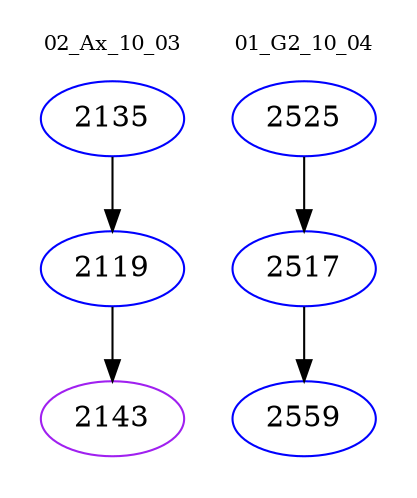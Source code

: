 digraph{
subgraph cluster_0 {
color = white
label = "02_Ax_10_03";
fontsize=10;
T0_2135 [label="2135", color="blue"]
T0_2135 -> T0_2119 [color="black"]
T0_2119 [label="2119", color="blue"]
T0_2119 -> T0_2143 [color="black"]
T0_2143 [label="2143", color="purple"]
}
subgraph cluster_1 {
color = white
label = "01_G2_10_04";
fontsize=10;
T1_2525 [label="2525", color="blue"]
T1_2525 -> T1_2517 [color="black"]
T1_2517 [label="2517", color="blue"]
T1_2517 -> T1_2559 [color="black"]
T1_2559 [label="2559", color="blue"]
}
}
